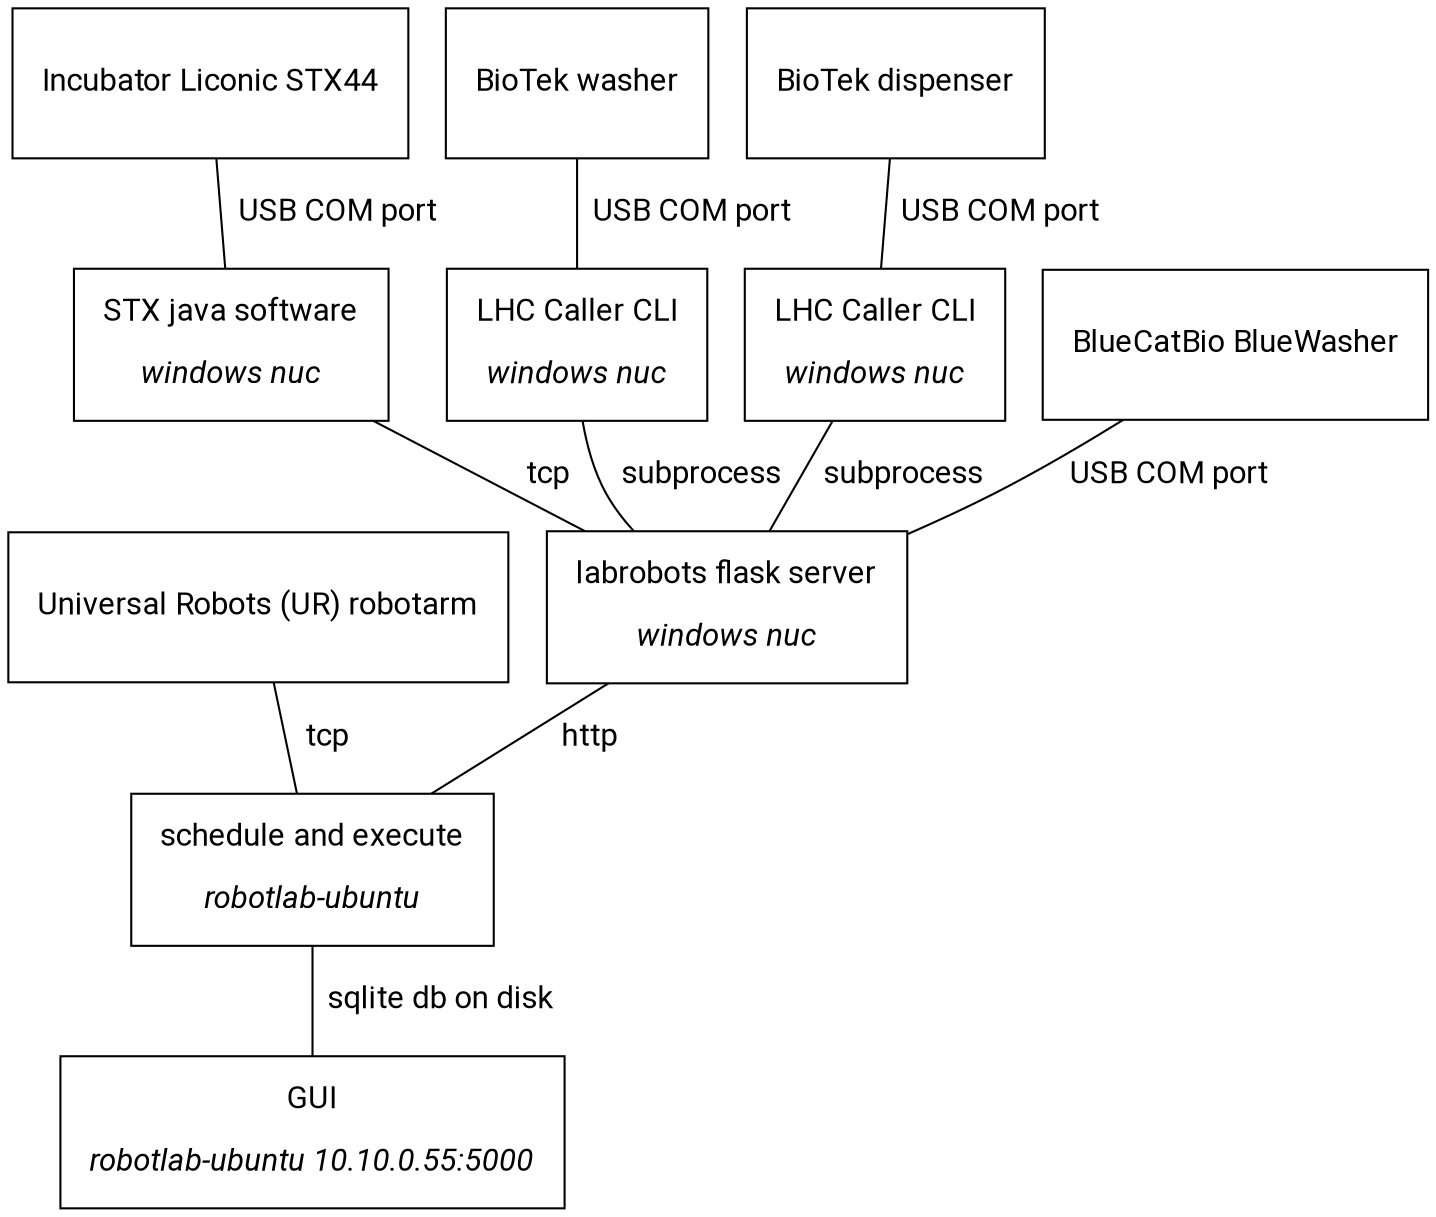# Build the svg with:
# dot overview.dot -Tsvg -o overview.svg
graph {
    # graph [bgcolor="#2d2d2d"]
    # node [color="#d3d0c8" fontcolor="#d3d0c8"]
    # edge [color="#d3d0c8" fontcolor="#d3d0c8"]

    node [fontname="Roboto", fontsize=15, height=1, margin=0.2]
    edge [fontname="Roboto", fontsize=15]
    node [shape=box]

    ur   [label="Universal Robots (UR) robotarm"]; ur -- scheduler [label="  tcp"]

    incu [label="Incubator Liconic STX44"]; incu -- stx [label="  USB COM port"]
    stx [label=<STX java software<BR/><BR/><I>windows nuc</I>>]; stx -- nuc [label="  tcp"]

    wash [label="BioTek washer"];    wash_repl [label=<LHC Caller CLI<BR/><BR/><I>windows nuc</I>>]; wash -- wash_repl [label="  USB COM port"]; wash_repl -- nuc [label="  subprocess"]
    disp [label="BioTek dispenser"]; disp_repl [label=<LHC Caller CLI<BR/><BR/><I>windows nuc</I>>]; disp -- disp_repl [label="  USB COM port"]; disp_repl -- nuc [label="  subprocess"]

    blue [label="BlueCatBio BlueWasher"]; blue -- nuc [label="  USB COM port"]

    nuc [label=<labrobots flask server<BR/><BR/><I>windows nuc</I>>]
    nuc -- scheduler [label="  http"]

    scheduler [label=<schedule and execute<BR/><BR/><I>robotlab-ubuntu</I>>]
    scheduler_ui [label=<GUI<BR/><BR/><I>robotlab-ubuntu 10.10.0.55:5000</I>>]
    scheduler -- scheduler_ui [label="  sqlite db on disk"]
}
